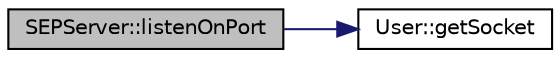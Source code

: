 digraph "SEPServer::listenOnPort"
{
 // LATEX_PDF_SIZE
  edge [fontname="Helvetica",fontsize="10",labelfontname="Helvetica",labelfontsize="10"];
  node [fontname="Helvetica",fontsize="10",shape=record];
  rankdir="LR";
  Node1 [label="SEPServer::listenOnPort",height=0.2,width=0.4,color="black", fillcolor="grey75", style="filled", fontcolor="black",tooltip=" "];
  Node1 -> Node2 [color="midnightblue",fontsize="10",style="solid",fontname="Helvetica"];
  Node2 [label="User::getSocket",height=0.2,width=0.4,color="black", fillcolor="white", style="filled",URL="$classUser.html#af6ce795e546ccf7979a3b8fa4d1d1468",tooltip=" "];
}

